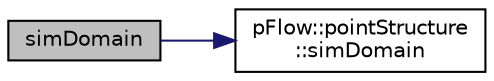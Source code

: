 digraph "simDomain"
{
 // LATEX_PDF_SIZE
  edge [fontname="Helvetica",fontsize="10",labelfontname="Helvetica",labelfontsize="10"];
  node [fontname="Helvetica",fontsize="10",shape=record];
  rankdir="LR";
  Node1 [label="simDomain",height=0.2,width=0.4,color="black", fillcolor="grey75", style="filled", fontcolor="black",tooltip=" "];
  Node1 -> Node2 [color="midnightblue",fontsize="10",style="solid",fontname="Helvetica"];
  Node2 [label="pFlow::pointStructure\l::simDomain",height=0.2,width=0.4,color="black", fillcolor="white", style="filled",URL="$classpFlow_1_1pointStructure.html#ab6e47ba73b45a9bdfe3aeb0e3d629b88",tooltip=" "];
}
